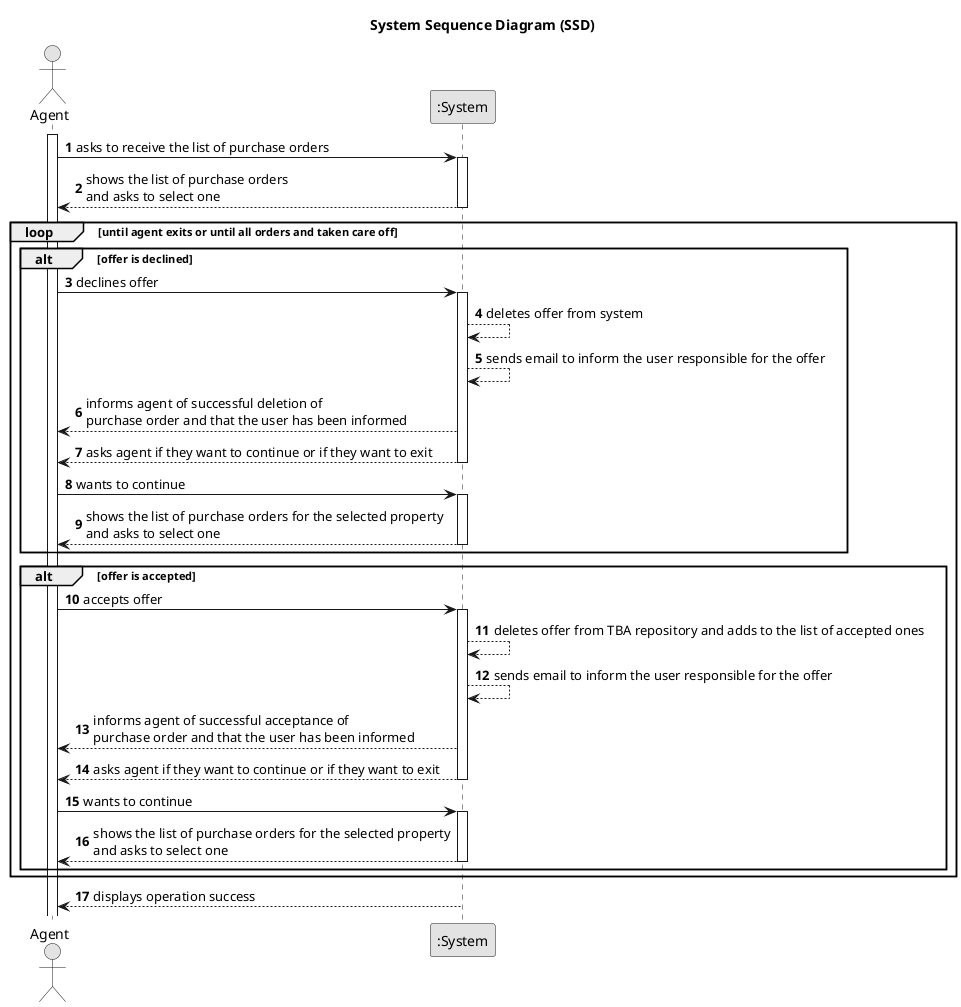 @startuml
skinparam monochrome true
skinparam packageStyle rectangle
skinparam shadowing false

title System Sequence Diagram (SSD)

autonumber

actor "Agent" as Agent
participant ":System" as System

activate Agent

    Agent -> System : asks to receive the list of purchase orders

    activate System

        System --> Agent : shows the list of purchase orders \nand asks to select one
    deactivate System
    loop until agent exits or until all orders and taken care off
    alt offer is declined
    Agent -> System : declines offer
    activate System

        System --> System : deletes offer from system
        System --> System : sends email to inform the user responsible for the offer
        System --> Agent : informs agent of successful deletion of \npurchase order and that the user has been informed
        System --> Agent : asks agent if they want to continue or if they want to exit
    deactivate System
        Agent -> System : wants to continue
        activate System
             System --> Agent : shows the list of purchase orders for the selected property\nand asks to select one
        deactivate System

    end

    alt offer is accepted
    Agent -> System : accepts offer
        activate System
            System --> System : deletes offer from TBA repository and adds to the list of accepted ones
            System --> System : sends email to inform the user responsible for the offer
            System --> Agent : informs agent of successful acceptance of \npurchase order and that the user has been informed
            System --> Agent : asks agent if they want to continue or if they want to exit
        deactivate System
            Agent -> System : wants to continue
            activate System
                 System --> Agent : shows the list of purchase orders for the selected property\nand asks to select one
            deactivate System

    end
    end


        System --> Agent : displays operation success
    deactivate System

@enduml
